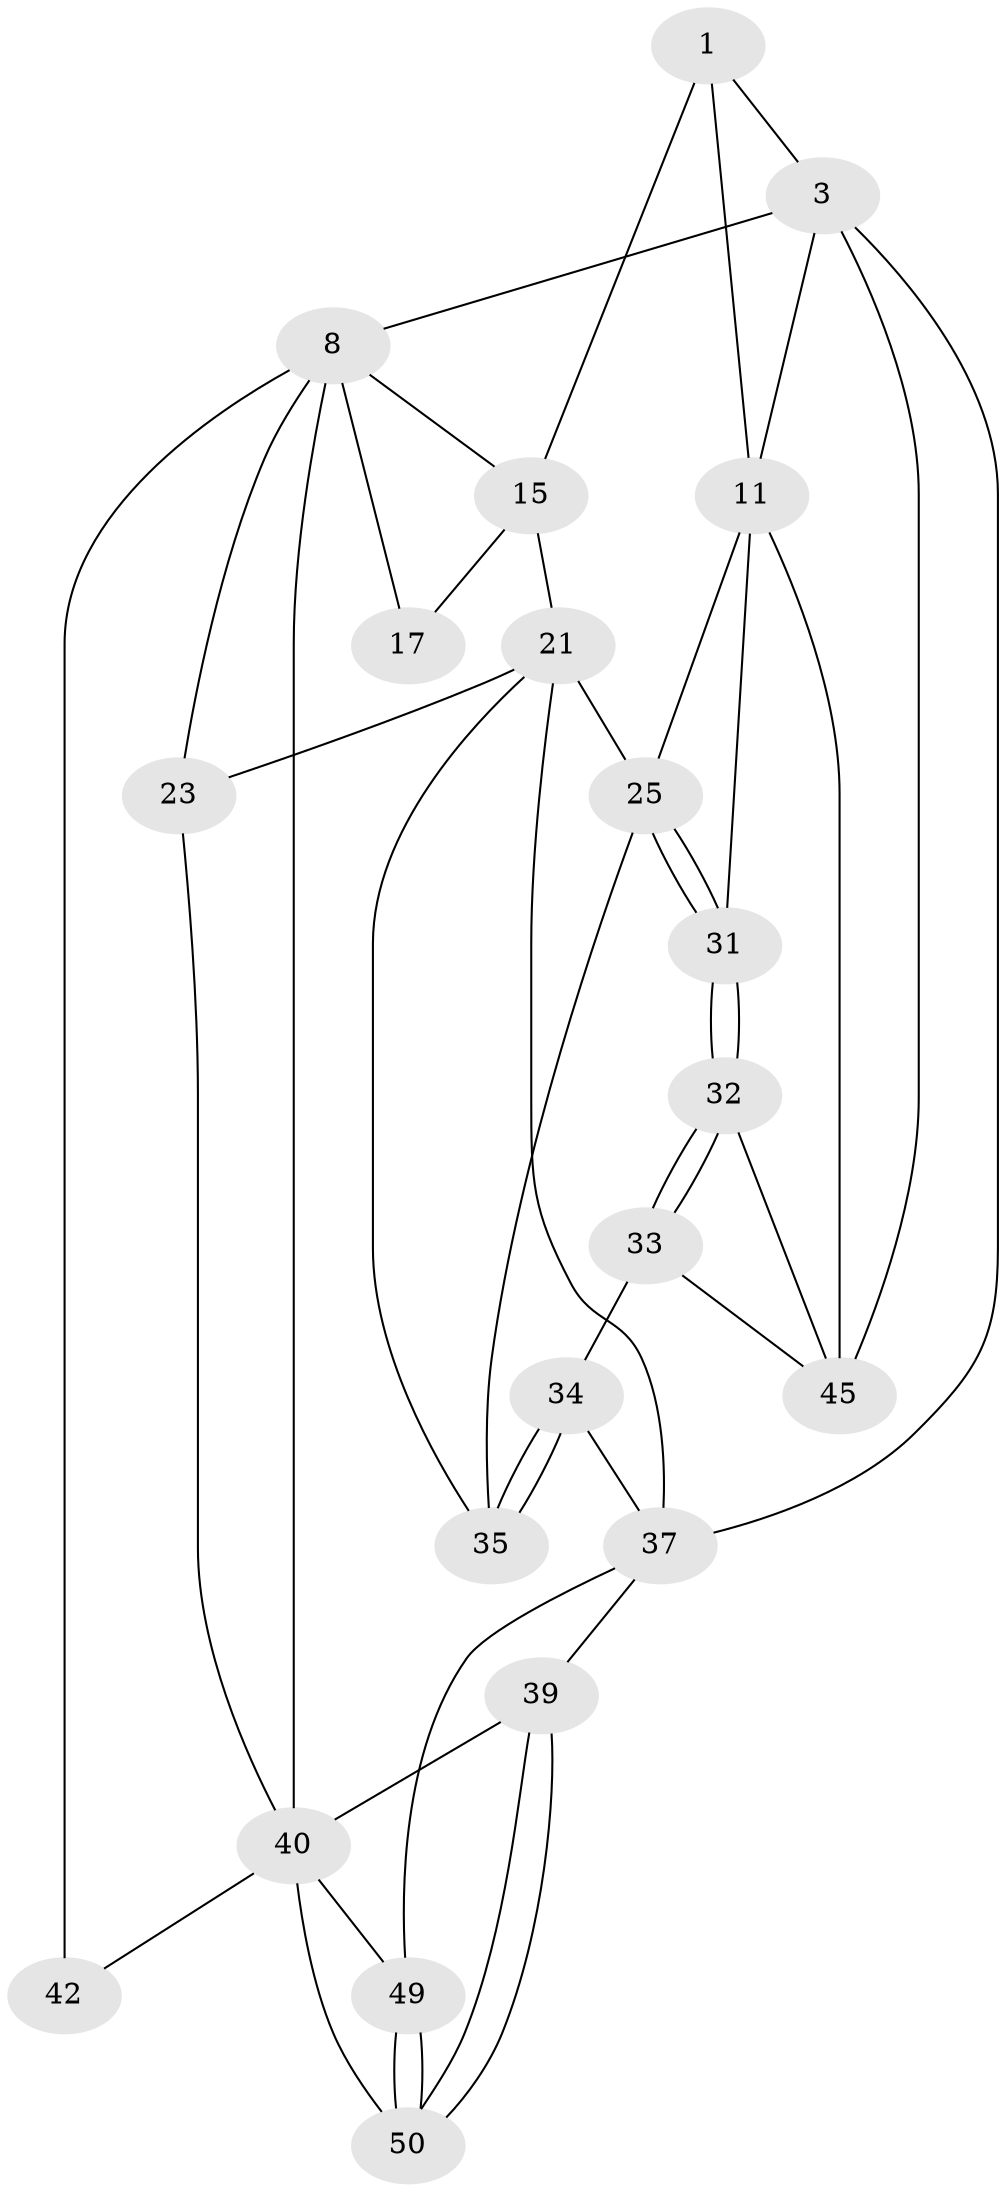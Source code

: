 // original degree distribution, {3: 0.037037037037037035, 4: 0.25925925925925924, 5: 0.48148148148148145, 6: 0.2222222222222222}
// Generated by graph-tools (version 1.1) at 2025/21/03/04/25 18:21:09]
// undirected, 21 vertices, 45 edges
graph export_dot {
graph [start="1"]
  node [color=gray90,style=filled];
  1 [pos="+0.8086471402253967+0.11015263423192176",super="+2+5"];
  3 [pos="+1+0",super="+7+4"];
  8 [pos="+0+0",super="+43+9+29"];
  11 [pos="+0.9521739041634211+0.3611620824775069",super="+14+12"];
  15 [pos="+0.66122932457186+0.36634094693722874",super="+16+19"];
  17 [pos="+0.472222003038095+0.38216938322271143"];
  21 [pos="+0.3575510528265512+0.6027133851779677",super="+22+24"];
  23 [pos="+0.2542560552132374+0.5024342057946264",super="+28"];
  25 [pos="+0.7458462165252585+0.43819181566235116",super="+26"];
  31 [pos="+0.8575646618526009+0.6790535380225011"];
  32 [pos="+0.7992019903383616+0.7747908400881979"];
  33 [pos="+0.7393316471413793+0.8161566630192006"];
  34 [pos="+0.7347133593059325+0.8158616598710993"];
  35 [pos="+0.6953930490514142+0.6922893233555448"];
  37 [pos="+0.5234982600819241+0.8439725652191304",super="+38+41"];
  39 [pos="+0.23535670277082588+0.7833299575516619"];
  40 [pos="+0.12424432055492143+0.8073446014211544",super="+44"];
  42 [pos="+0+1"];
  45 [pos="+1+0.7723493936951952",super="+46"];
  49 [pos="+0.40782171113575005+1"];
  50 [pos="+0.3286196179395131+1"];
  1 -- 3 [weight=2];
  1 -- 11 [weight=2];
  1 -- 15;
  3 -- 8 [weight=3];
  3 -- 11;
  3 -- 45 [weight=2];
  3 -- 37;
  8 -- 42 [weight=2];
  8 -- 17;
  8 -- 23 [weight=2];
  8 -- 15;
  8 -- 40;
  11 -- 31;
  11 -- 45;
  11 -- 25;
  15 -- 17 [weight=2];
  15 -- 21 [weight=2];
  21 -- 23;
  21 -- 37 [weight=2];
  21 -- 35;
  21 -- 25;
  23 -- 40;
  25 -- 31;
  25 -- 31;
  25 -- 35;
  31 -- 32;
  31 -- 32;
  32 -- 33;
  32 -- 33;
  32 -- 45;
  33 -- 34;
  33 -- 45;
  34 -- 35;
  34 -- 35;
  34 -- 37;
  37 -- 39;
  37 -- 49;
  39 -- 40;
  39 -- 50;
  39 -- 50;
  40 -- 49;
  40 -- 50;
  40 -- 42;
  49 -- 50;
  49 -- 50;
}
